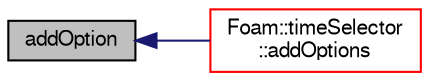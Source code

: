 digraph "addOption"
{
  bgcolor="transparent";
  edge [fontname="FreeSans",fontsize="10",labelfontname="FreeSans",labelfontsize="10"];
  node [fontname="FreeSans",fontsize="10",shape=record];
  rankdir="LR";
  Node1 [label="addOption",height=0.2,width=0.4,color="black", fillcolor="grey75", style="filled" fontcolor="black"];
  Node1 -> Node2 [dir="back",color="midnightblue",fontsize="10",style="solid",fontname="FreeSans"];
  Node2 [label="Foam::timeSelector\l::addOptions",height=0.2,width=0.4,color="red",URL="$a02541.html#a77428fbec7d8e10d36f103f3143762d0",tooltip="Add the options handled by timeSelector to argList::validOptions. "];
}

